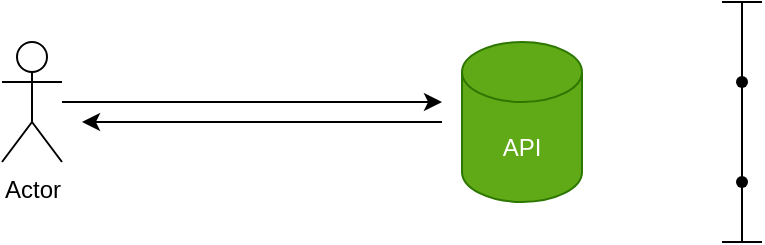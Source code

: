 <mxfile>
    <diagram id="M1_T73bSeZJ1KRkY2UT3" name="Page-1">
        <mxGraphModel dx="881" dy="346" grid="1" gridSize="10" guides="1" tooltips="1" connect="1" arrows="1" fold="1" page="1" pageScale="1" pageWidth="850" pageHeight="1100" math="0" shadow="0">
            <root>
                <mxCell id="0"/>
                <mxCell id="1" parent="0"/>
                <mxCell id="10" value="" style="edgeStyle=none;html=1;" edge="1" parent="1">
                    <mxGeometry relative="1" as="geometry">
                        <mxPoint x="220" y="120" as="targetPoint"/>
                        <mxPoint x="400" y="120" as="sourcePoint"/>
                    </mxGeometry>
                </mxCell>
                <mxCell id="5" value="API&lt;br&gt;" style="shape=cylinder3;whiteSpace=wrap;html=1;boundedLbl=1;backgroundOutline=1;size=15;fillColor=#60a917;fontColor=#ffffff;strokeColor=#2D7600;" parent="1" vertex="1">
                    <mxGeometry x="410" y="80" width="60" height="80" as="geometry"/>
                </mxCell>
                <mxCell id="7" style="edgeStyle=none;html=1;" edge="1" parent="1" source="6">
                    <mxGeometry relative="1" as="geometry">
                        <mxPoint x="400" y="110" as="targetPoint"/>
                    </mxGeometry>
                </mxCell>
                <mxCell id="6" value="Actor" style="shape=umlActor;verticalLabelPosition=bottom;verticalAlign=top;html=1;outlineConnect=0;" parent="1" vertex="1">
                    <mxGeometry x="180" y="80" width="30" height="60" as="geometry"/>
                </mxCell>
                <mxCell id="11" value="" style="shape=crossbar;whiteSpace=wrap;html=1;rounded=1;direction=south;" vertex="1" parent="1">
                    <mxGeometry x="540" y="60" width="20" height="120" as="geometry"/>
                </mxCell>
                <mxCell id="12" value="" style="shape=waypoint;sketch=0;fillStyle=solid;size=6;pointerEvents=1;points=[];fillColor=none;resizable=0;rotatable=0;perimeter=centerPerimeter;snapToPoint=1;" vertex="1" parent="1">
                    <mxGeometry x="540" y="140" width="20" height="20" as="geometry"/>
                </mxCell>
                <mxCell id="13" value="" style="shape=waypoint;sketch=0;fillStyle=solid;size=6;pointerEvents=1;points=[];fillColor=none;resizable=0;rotatable=0;perimeter=centerPerimeter;snapToPoint=1;" vertex="1" parent="1">
                    <mxGeometry x="540" y="90" width="20" height="20" as="geometry"/>
                </mxCell>
            </root>
        </mxGraphModel>
    </diagram>
</mxfile>
